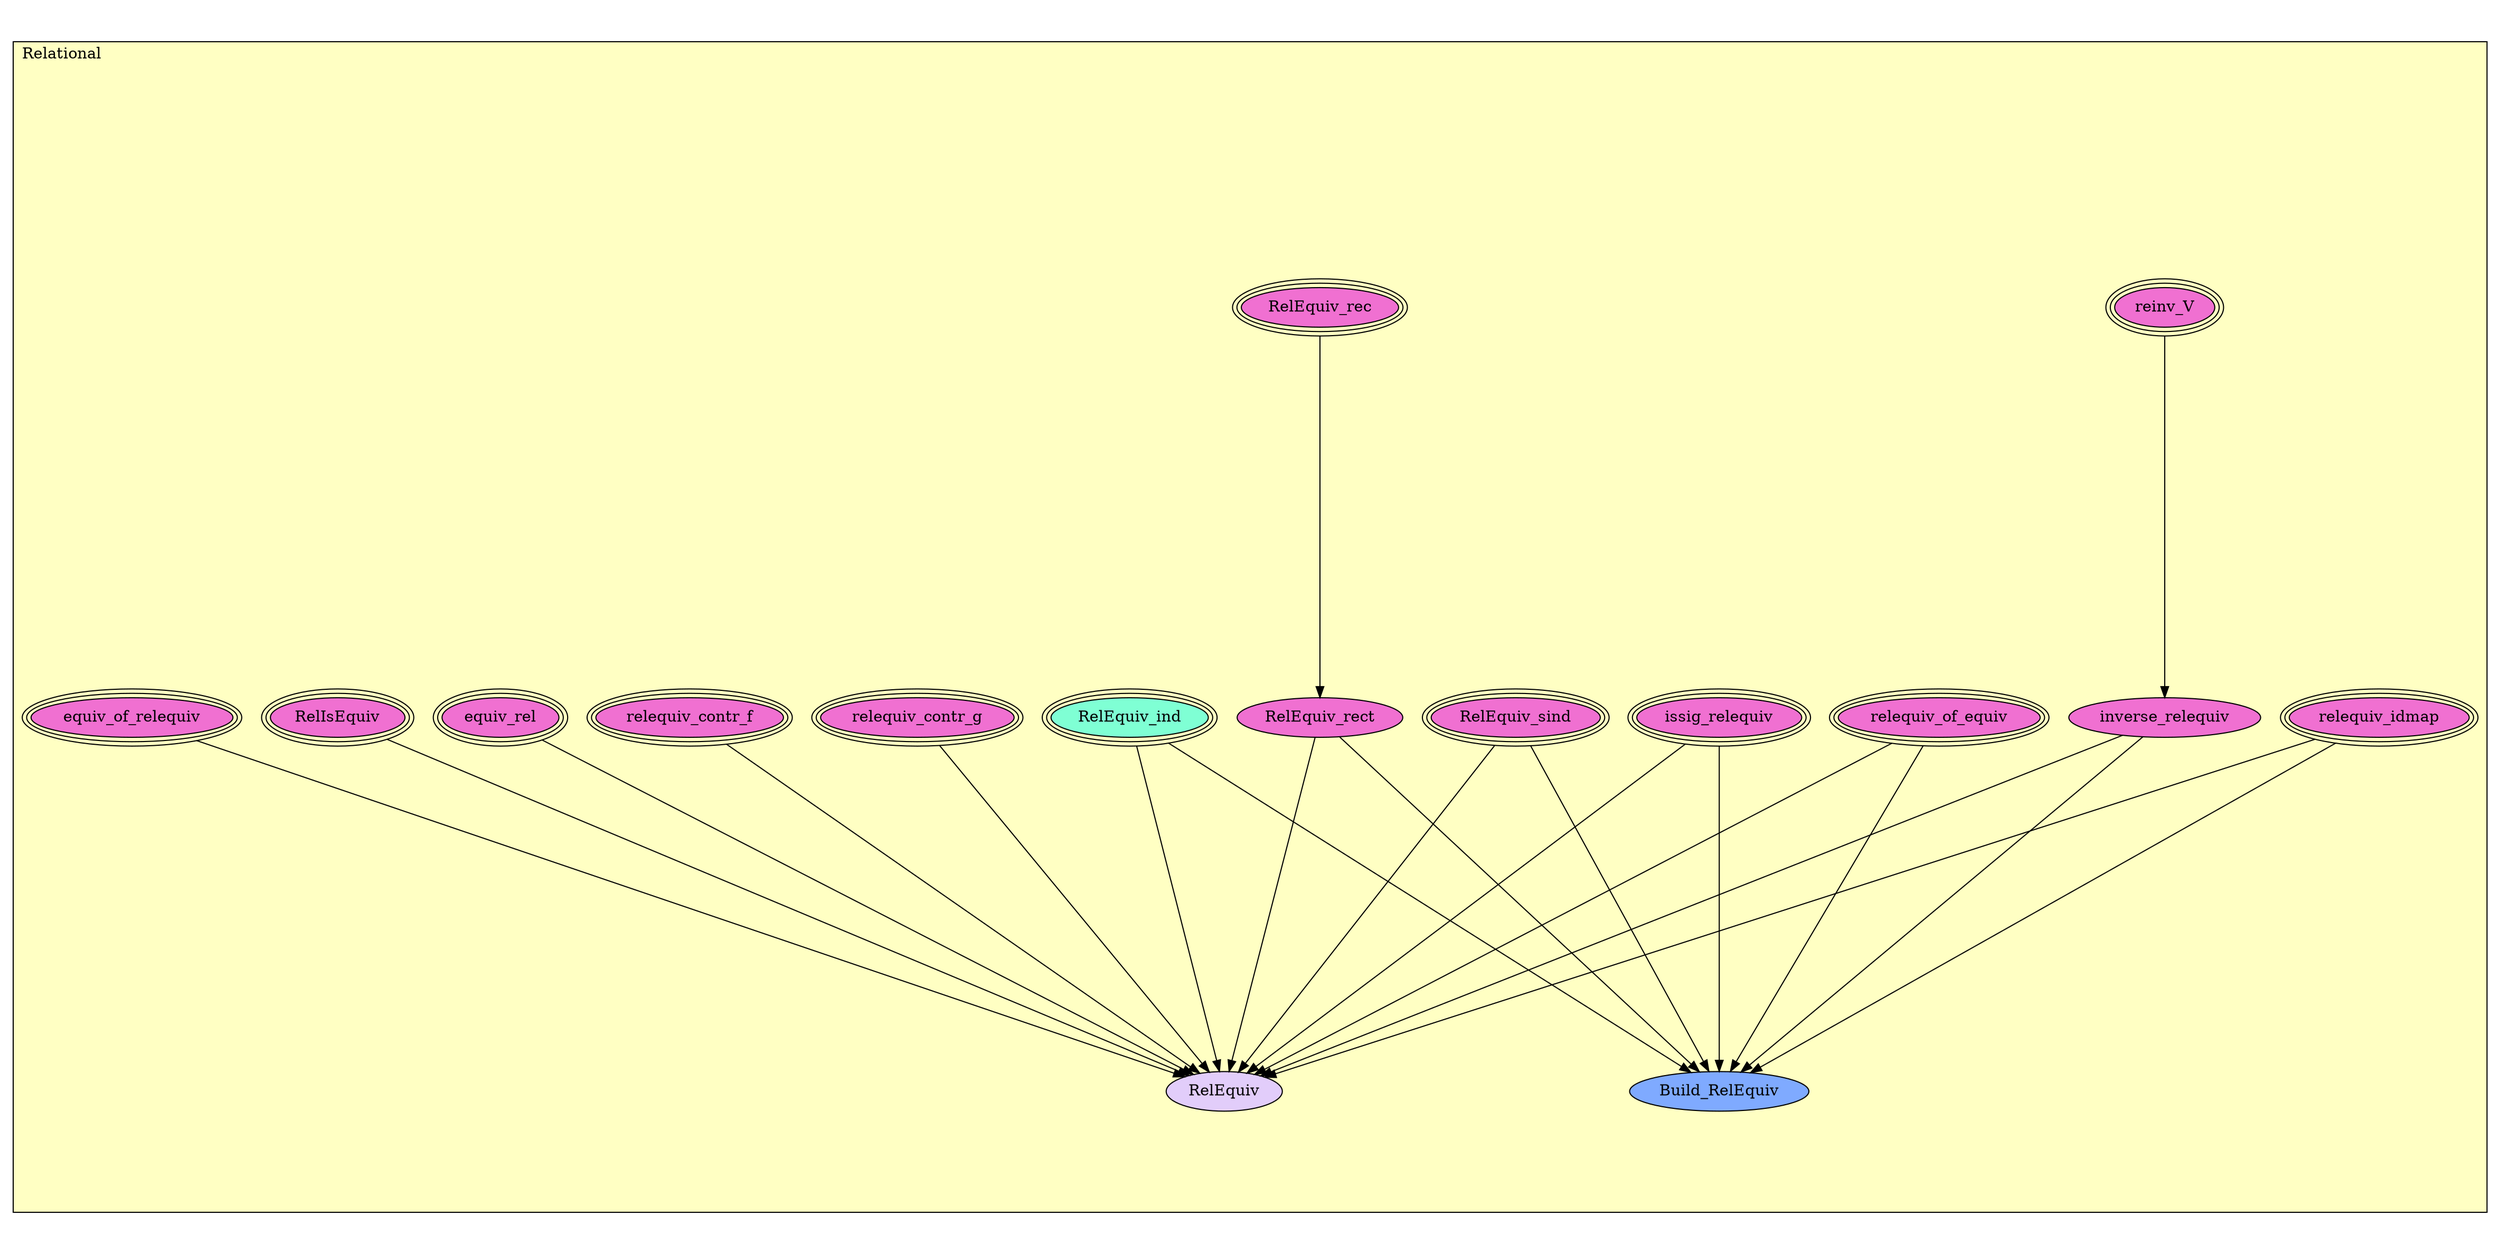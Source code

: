 digraph HoTT_Equiv_Relational {
  graph [ratio=0.5]
  node [style=filled]
Relational_relequiv_idmap [label="relequiv_idmap", URL=<Relational.html#relequiv_idmap>, peripheries=3, fillcolor="#F070D1"] ;
Relational_reinv_V [label="reinv_V", URL=<Relational.html#reinv_V>, peripheries=3, fillcolor="#F070D1"] ;
Relational_inverse_relequiv [label="inverse_relequiv", URL=<Relational.html#inverse_relequiv>, fillcolor="#F070D1"] ;
Relational_RelIsEquiv [label="RelIsEquiv", URL=<Relational.html#RelIsEquiv>, peripheries=3, fillcolor="#F070D1"] ;
Relational_equiv_of_relequiv [label="equiv_of_relequiv", URL=<Relational.html#equiv_of_relequiv>, peripheries=3, fillcolor="#F070D1"] ;
Relational_relequiv_of_equiv [label="relequiv_of_equiv", URL=<Relational.html#relequiv_of_equiv>, peripheries=3, fillcolor="#F070D1"] ;
Relational_issig_relequiv [label="issig_relequiv", URL=<Relational.html#issig_relequiv>, peripheries=3, fillcolor="#F070D1"] ;
Relational_relequiv_contr_g [label="relequiv_contr_g", URL=<Relational.html#relequiv_contr_g>, peripheries=3, fillcolor="#F070D1"] ;
Relational_relequiv_contr_f [label="relequiv_contr_f", URL=<Relational.html#relequiv_contr_f>, peripheries=3, fillcolor="#F070D1"] ;
Relational_equiv_rel [label="equiv_rel", URL=<Relational.html#equiv_rel>, peripheries=3, fillcolor="#F070D1"] ;
Relational_RelEquiv_sind [label="RelEquiv_sind", URL=<Relational.html#RelEquiv_sind>, peripheries=3, fillcolor="#F070D1"] ;
Relational_RelEquiv_rec [label="RelEquiv_rec", URL=<Relational.html#RelEquiv_rec>, peripheries=3, fillcolor="#F070D1"] ;
Relational_RelEquiv_ind [label="RelEquiv_ind", URL=<Relational.html#RelEquiv_ind>, peripheries=3, fillcolor="#7FFFD4"] ;
Relational_RelEquiv_rect [label="RelEquiv_rect", URL=<Relational.html#RelEquiv_rect>, fillcolor="#F070D1"] ;
Relational_Build_RelEquiv [label="Build_RelEquiv", URL=<Relational.html#Build_RelEquiv>, fillcolor="#7FAAFF"] ;
Relational_RelEquiv [label="RelEquiv", URL=<Relational.html#RelEquiv>, fillcolor="#E2CDFA"] ;
  Relational_relequiv_idmap -> Relational_Build_RelEquiv [] ;
  Relational_relequiv_idmap -> Relational_RelEquiv [] ;
  Relational_reinv_V -> Relational_inverse_relequiv [] ;
  Relational_inverse_relequiv -> Relational_Build_RelEquiv [] ;
  Relational_inverse_relequiv -> Relational_RelEquiv [] ;
  Relational_RelIsEquiv -> Relational_RelEquiv [] ;
  Relational_equiv_of_relequiv -> Relational_RelEquiv [] ;
  Relational_relequiv_of_equiv -> Relational_Build_RelEquiv [] ;
  Relational_relequiv_of_equiv -> Relational_RelEquiv [] ;
  Relational_issig_relequiv -> Relational_Build_RelEquiv [] ;
  Relational_issig_relequiv -> Relational_RelEquiv [] ;
  Relational_relequiv_contr_g -> Relational_RelEquiv [] ;
  Relational_relequiv_contr_f -> Relational_RelEquiv [] ;
  Relational_equiv_rel -> Relational_RelEquiv [] ;
  Relational_RelEquiv_sind -> Relational_Build_RelEquiv [] ;
  Relational_RelEquiv_sind -> Relational_RelEquiv [] ;
  Relational_RelEquiv_rec -> Relational_RelEquiv_rect [] ;
  Relational_RelEquiv_ind -> Relational_Build_RelEquiv [] ;
  Relational_RelEquiv_ind -> Relational_RelEquiv [] ;
  Relational_RelEquiv_rect -> Relational_Build_RelEquiv [] ;
  Relational_RelEquiv_rect -> Relational_RelEquiv [] ;
subgraph cluster_Relational { label="Relational"; fillcolor="#FFFFC3"; labeljust=l; style=filled 
Relational_RelEquiv; Relational_Build_RelEquiv; Relational_RelEquiv_rect; Relational_RelEquiv_ind; Relational_RelEquiv_rec; Relational_RelEquiv_sind; Relational_equiv_rel; Relational_relequiv_contr_f; Relational_relequiv_contr_g; Relational_issig_relequiv; Relational_relequiv_of_equiv; Relational_equiv_of_relequiv; Relational_RelIsEquiv; Relational_inverse_relequiv; Relational_reinv_V; Relational_relequiv_idmap; };
} /* END */
